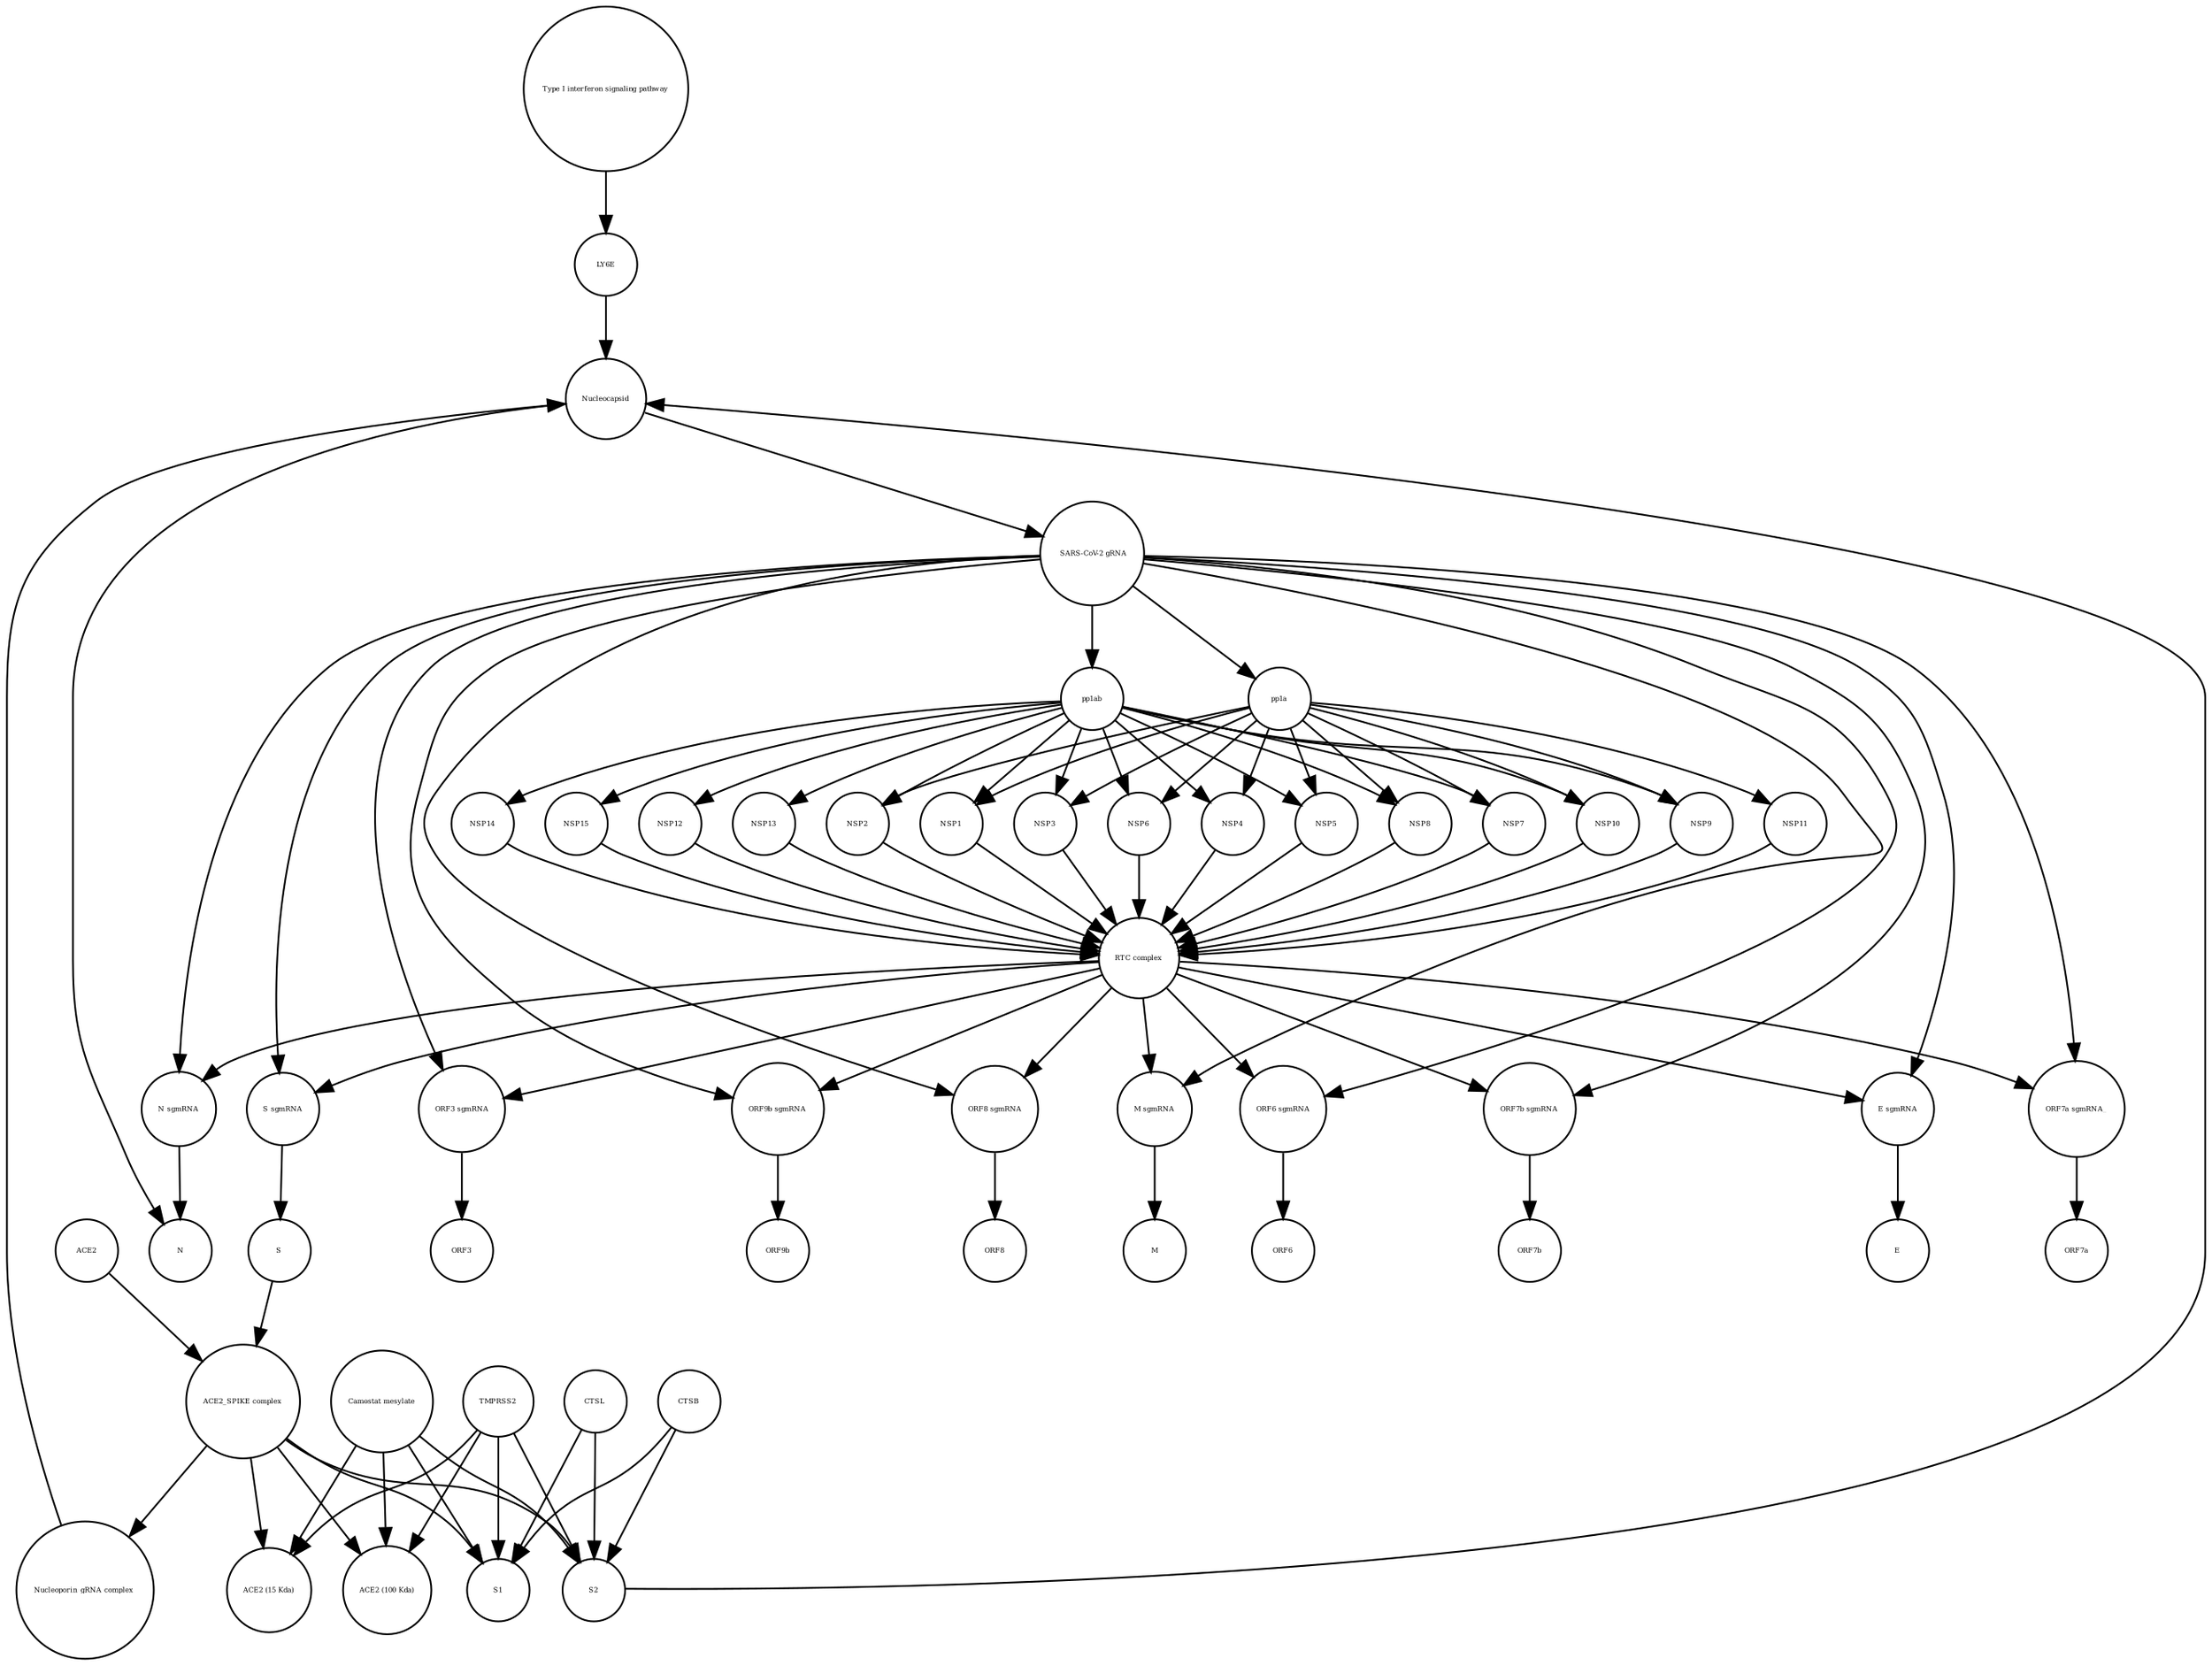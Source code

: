strict digraph  {
"Type I interferon signaling pathway" [annotation="", bipartite=0, cls=phenotype, fontsize=4, label="Type I interferon signaling pathway", shape=circle];
LY6E [annotation="", bipartite=0, cls=macromolecule, fontsize=4, label=LY6E, shape=circle];
"N sgmRNA" [annotation="", bipartite=0, cls="nucleic acid feature", fontsize=4, label="N sgmRNA", shape=circle];
NSP14 [annotation="", bipartite=0, cls=macromolecule, fontsize=4, label=NSP14, shape=circle];
ORF9b [annotation="", bipartite=0, cls=macromolecule, fontsize=4, label=ORF9b, shape=circle];
" SARS-CoV-2 gRNA" [annotation="", bipartite=0, cls="nucleic acid feature", fontsize=4, label=" SARS-CoV-2 gRNA", shape=circle];
"ORF3 sgmRNA" [annotation="", bipartite=0, cls="nucleic acid feature", fontsize=4, label="ORF3 sgmRNA", shape=circle];
NSP4 [annotation="", bipartite=0, cls=macromolecule, fontsize=4, label=NSP4, shape=circle];
"ORF9b sgmRNA" [annotation="", bipartite=0, cls="nucleic acid feature", fontsize=4, label="ORF9b sgmRNA", shape=circle];
"Nucleoporin_gRNA complex " [annotation="", bipartite=0, cls=complex, fontsize=4, label="Nucleoporin_gRNA complex ", shape=circle];
S1 [annotation="", bipartite=0, cls=macromolecule, fontsize=4, label=S1, shape=circle];
TMPRSS2 [annotation="", bipartite=0, cls=macromolecule, fontsize=4, label=TMPRSS2, shape=circle];
E [annotation="", bipartite=0, cls=macromolecule, fontsize=4, label=E, shape=circle];
pp1a [annotation="", bipartite=0, cls=macromolecule, fontsize=4, label=pp1a, shape=circle];
"Camostat mesylate" [annotation="urn_miriam_pubchem.compound_2536", bipartite=0, cls="simple chemical", fontsize=4, label="Camostat mesylate", shape=circle];
N [annotation="", bipartite=0, cls=macromolecule, fontsize=4, label=N, shape=circle];
"RTC complex" [annotation="", bipartite=0, cls=complex, fontsize=4, label="RTC complex", shape=circle];
pp1ab [annotation="", bipartite=0, cls=macromolecule, fontsize=4, label=pp1ab, shape=circle];
"S sgmRNA" [annotation="", bipartite=0, cls="nucleic acid feature", fontsize=4, label="S sgmRNA", shape=circle];
M [annotation="", bipartite=0, cls=macromolecule, fontsize=4, label=M, shape=circle];
NSP11 [annotation="", bipartite=0, cls=macromolecule, fontsize=4, label=NSP11, shape=circle];
"ORF8 sgmRNA" [annotation="", bipartite=0, cls="nucleic acid feature", fontsize=4, label="ORF8 sgmRNA", shape=circle];
ACE2 [annotation="", bipartite=0, cls=macromolecule, fontsize=4, label=ACE2, shape=circle];
NSP5 [annotation="", bipartite=0, cls=macromolecule, fontsize=4, label=NSP5, shape=circle];
"M sgmRNA" [annotation="", bipartite=0, cls="nucleic acid feature", fontsize=4, label="M sgmRNA", shape=circle];
"ACE2 (100 Kda)" [annotation="", bipartite=0, cls=macromolecule, fontsize=4, label="ACE2 (100 Kda)", shape=circle];
NSP8 [annotation="", bipartite=0, cls=macromolecule, fontsize=4, label=NSP8, shape=circle];
"ACE2 (15 Kda)" [annotation="", bipartite=0, cls=macromolecule, fontsize=4, label="ACE2 (15 Kda)", shape=circle];
NSP7 [annotation="", bipartite=0, cls=macromolecule, fontsize=4, label=NSP7, shape=circle];
ORF3 [annotation="", bipartite=0, cls=macromolecule, fontsize=4, label=ORF3, shape=circle];
NSP15 [annotation="", bipartite=0, cls=macromolecule, fontsize=4, label=NSP15, shape=circle];
S [annotation="", bipartite=0, cls=macromolecule, fontsize=4, label=S, shape=circle];
S2 [annotation="", bipartite=0, cls=macromolecule, fontsize=4, label=S2, shape=circle];
NSP10 [annotation="", bipartite=0, cls=macromolecule, fontsize=4, label=NSP10, shape=circle];
NSP9 [annotation="", bipartite=0, cls=macromolecule, fontsize=4, label=NSP9, shape=circle];
"ORF6 sgmRNA" [annotation="", bipartite=0, cls="nucleic acid feature", fontsize=4, label="ORF6 sgmRNA", shape=circle];
ORF7a [annotation="", bipartite=0, cls=macromolecule, fontsize=4, label=ORF7a, shape=circle];
"ACE2_SPIKE complex" [annotation="", bipartite=0, cls=complex, fontsize=4, label="ACE2_SPIKE complex", shape=circle];
CTSB [annotation="", bipartite=0, cls=macromolecule, fontsize=4, label=CTSB, shape=circle];
"ORF7b sgmRNA" [annotation="", bipartite=0, cls="nucleic acid feature", fontsize=4, label="ORF7b sgmRNA", shape=circle];
NSP12 [annotation="", bipartite=0, cls=macromolecule, fontsize=4, label=NSP12, shape=circle];
"E sgmRNA" [annotation="", bipartite=0, cls="nucleic acid feature", fontsize=4, label="E sgmRNA", shape=circle];
"ORF7a sgmRNA_" [annotation="", bipartite=0, cls="nucleic acid feature", fontsize=4, label="ORF7a sgmRNA_", shape=circle];
CTSL [annotation="", bipartite=0, cls=macromolecule, fontsize=4, label=CTSL, shape=circle];
ORF8 [annotation="", bipartite=0, cls=macromolecule, fontsize=4, label=ORF8, shape=circle];
NSP13 [annotation="", bipartite=0, cls=macromolecule, fontsize=4, label=NSP13, shape=circle];
NSP2 [annotation="", bipartite=0, cls=macromolecule, fontsize=4, label=NSP2, shape=circle];
Nucleocapsid [annotation="", bipartite=0, cls=complex, fontsize=4, label=Nucleocapsid, shape=circle];
ORF7b [annotation="", bipartite=0, cls=macromolecule, fontsize=4, label=ORF7b, shape=circle];
NSP1 [annotation="", bipartite=0, cls=macromolecule, fontsize=4, label=NSP1, shape=circle];
ORF6 [annotation="", bipartite=0, cls=macromolecule, fontsize=4, label=ORF6, shape=circle];
NSP3 [annotation="", bipartite=0, cls=macromolecule, fontsize=4, label=NSP3, shape=circle];
NSP6 [annotation="", bipartite=0, cls=macromolecule, fontsize=4, label=NSP6, shape=circle];
"Type I interferon signaling pathway" -> LY6E  [annotation="", interaction_type=stimulation];
LY6E -> Nucleocapsid  [annotation="urn_miriam_doi_10.1101%2F2020.03.05.979260|urn_miriam_doi_10.1101%2F2020.04.02.021469", interaction_type=inhibition];
"N sgmRNA" -> N  [annotation="", interaction_type=production];
NSP14 -> "RTC complex"  [annotation="", interaction_type=production];
" SARS-CoV-2 gRNA" -> "N sgmRNA"  [annotation="", interaction_type=production];
" SARS-CoV-2 gRNA" -> "E sgmRNA"  [annotation="", interaction_type=production];
" SARS-CoV-2 gRNA" -> "ORF7a sgmRNA_"  [annotation="", interaction_type=production];
" SARS-CoV-2 gRNA" -> "ORF3 sgmRNA"  [annotation="", interaction_type=production];
" SARS-CoV-2 gRNA" -> "ORF8 sgmRNA"  [annotation="", interaction_type=production];
" SARS-CoV-2 gRNA" -> "ORF6 sgmRNA"  [annotation="", interaction_type=production];
" SARS-CoV-2 gRNA" -> "ORF9b sgmRNA"  [annotation="", interaction_type=production];
" SARS-CoV-2 gRNA" -> "M sgmRNA"  [annotation="", interaction_type=production];
" SARS-CoV-2 gRNA" -> "ORF7b sgmRNA"  [annotation="", interaction_type=production];
" SARS-CoV-2 gRNA" -> "S sgmRNA"  [annotation="", interaction_type=production];
" SARS-CoV-2 gRNA" -> pp1a  [annotation="", interaction_type=production];
" SARS-CoV-2 gRNA" -> pp1ab  [annotation="", interaction_type=production];
"ORF3 sgmRNA" -> ORF3  [annotation="", interaction_type=production];
NSP4 -> "RTC complex"  [annotation="", interaction_type=production];
"ORF9b sgmRNA" -> ORF9b  [annotation="", interaction_type=production];
"Nucleoporin_gRNA complex " -> Nucleocapsid  [annotation="", interaction_type=production];
TMPRSS2 -> S2  [annotation="urn_miriam_pubmed_32142651|urn_miriam_pubmed_32094589|urn_miriam_pubmed_24227843", interaction_type=catalysis];
TMPRSS2 -> S1  [annotation="urn_miriam_pubmed_32142651|urn_miriam_pubmed_32094589|urn_miriam_pubmed_24227843", interaction_type=catalysis];
TMPRSS2 -> "ACE2 (15 Kda)"  [annotation="urn_miriam_pubmed_32142651|urn_miriam_pubmed_32094589|urn_miriam_pubmed_24227843", interaction_type=catalysis];
TMPRSS2 -> "ACE2 (100 Kda)"  [annotation="urn_miriam_pubmed_32142651|urn_miriam_pubmed_32094589|urn_miriam_pubmed_24227843", interaction_type=catalysis];
pp1a -> NSP8  [annotation=urn_miriam_pubmed_31226023, interaction_type=catalysis];
pp1a -> NSP9  [annotation=urn_miriam_pubmed_31226023, interaction_type=catalysis];
pp1a -> NSP11  [annotation=urn_miriam_pubmed_31226023, interaction_type=catalysis];
pp1a -> NSP5  [annotation=urn_miriam_pubmed_31226023, interaction_type=catalysis];
pp1a -> NSP4  [annotation=urn_miriam_pubmed_31226023, interaction_type=catalysis];
pp1a -> NSP2  [annotation=urn_miriam_pubmed_31226023, interaction_type=catalysis];
pp1a -> NSP1  [annotation=urn_miriam_pubmed_31226023, interaction_type=catalysis];
pp1a -> NSP3  [annotation=urn_miriam_pubmed_31226023, interaction_type=catalysis];
pp1a -> NSP6  [annotation=urn_miriam_pubmed_31226023, interaction_type=catalysis];
pp1a -> NSP7  [annotation=urn_miriam_pubmed_31226023, interaction_type=catalysis];
pp1a -> NSP10  [annotation=urn_miriam_pubmed_31226023, interaction_type=catalysis];
"Camostat mesylate" -> S2  [annotation="urn_miriam_pubmed_32142651|urn_miriam_pubmed_32094589|urn_miriam_pubmed_24227843", interaction_type=inhibition];
"Camostat mesylate" -> S1  [annotation="urn_miriam_pubmed_32142651|urn_miriam_pubmed_32094589|urn_miriam_pubmed_24227843", interaction_type=inhibition];
"Camostat mesylate" -> "ACE2 (15 Kda)"  [annotation="urn_miriam_pubmed_32142651|urn_miriam_pubmed_32094589|urn_miriam_pubmed_24227843", interaction_type=inhibition];
"Camostat mesylate" -> "ACE2 (100 Kda)"  [annotation="urn_miriam_pubmed_32142651|urn_miriam_pubmed_32094589|urn_miriam_pubmed_24227843", interaction_type=inhibition];
"RTC complex" -> "N sgmRNA"  [annotation=urn_miriam_pubmed_31226023, interaction_type="necessary stimulation"];
"RTC complex" -> "E sgmRNA"  [annotation=urn_miriam_pubmed_31226023, interaction_type="necessary stimulation"];
"RTC complex" -> "ORF7a sgmRNA_"  [annotation=urn_miriam_pubmed_31226023, interaction_type="necessary stimulation"];
"RTC complex" -> "ORF3 sgmRNA"  [annotation=urn_miriam_pubmed_31226023, interaction_type="necessary stimulation"];
"RTC complex" -> "ORF8 sgmRNA"  [annotation=urn_miriam_pubmed_31226023, interaction_type="necessary stimulation"];
"RTC complex" -> "ORF6 sgmRNA"  [annotation=urn_miriam_pubmed_31226023, interaction_type="necessary stimulation"];
"RTC complex" -> "ORF9b sgmRNA"  [annotation=urn_miriam_pubmed_31226023, interaction_type="necessary stimulation"];
"RTC complex" -> "M sgmRNA"  [annotation=urn_miriam_pubmed_31226023, interaction_type="necessary stimulation"];
"RTC complex" -> "ORF7b sgmRNA"  [annotation=urn_miriam_pubmed_31226023, interaction_type="necessary stimulation"];
"RTC complex" -> "S sgmRNA"  [annotation=urn_miriam_pubmed_31226023, interaction_type="necessary stimulation"];
pp1ab -> NSP14  [annotation=urn_miriam_pubmed_31226023, interaction_type=catalysis];
pp1ab -> NSP8  [annotation=urn_miriam_pubmed_31226023, interaction_type=catalysis];
pp1ab -> NSP9  [annotation=urn_miriam_pubmed_31226023, interaction_type=catalysis];
pp1ab -> NSP3  [annotation=urn_miriam_pubmed_31226023, interaction_type=catalysis];
pp1ab -> NSP5  [annotation=urn_miriam_pubmed_31226023, interaction_type=catalysis];
pp1ab -> NSP4  [annotation=urn_miriam_pubmed_31226023, interaction_type=catalysis];
pp1ab -> NSP13  [annotation=urn_miriam_pubmed_31226023, interaction_type=catalysis];
pp1ab -> NSP2  [annotation=urn_miriam_pubmed_31226023, interaction_type=catalysis];
pp1ab -> NSP1  [annotation=urn_miriam_pubmed_31226023, interaction_type=catalysis];
pp1ab -> NSP12  [annotation=urn_miriam_pubmed_31226023, interaction_type=catalysis];
pp1ab -> NSP6  [annotation=urn_miriam_pubmed_31226023, interaction_type=catalysis];
pp1ab -> NSP7  [annotation=urn_miriam_pubmed_31226023, interaction_type=catalysis];
pp1ab -> NSP15  [annotation=urn_miriam_pubmed_31226023, interaction_type=catalysis];
pp1ab -> NSP10  [annotation=urn_miriam_pubmed_31226023, interaction_type=catalysis];
"S sgmRNA" -> S  [annotation="", interaction_type=production];
NSP11 -> "RTC complex"  [annotation="", interaction_type=production];
"ORF8 sgmRNA" -> ORF8  [annotation="", interaction_type=production];
ACE2 -> "ACE2_SPIKE complex"  [annotation="", interaction_type=production];
NSP5 -> "RTC complex"  [annotation="", interaction_type=production];
"M sgmRNA" -> M  [annotation="", interaction_type=production];
NSP8 -> "RTC complex"  [annotation="", interaction_type=production];
NSP7 -> "RTC complex"  [annotation="", interaction_type=production];
NSP15 -> "RTC complex"  [annotation="", interaction_type=production];
S -> "ACE2_SPIKE complex"  [annotation="", interaction_type=production];
S2 -> Nucleocapsid  [annotation="", interaction_type=stimulation];
NSP10 -> "RTC complex"  [annotation="", interaction_type=production];
NSP9 -> "RTC complex"  [annotation="", interaction_type=production];
"ORF6 sgmRNA" -> ORF6  [annotation="", interaction_type=production];
"ACE2_SPIKE complex" -> "Nucleoporin_gRNA complex "  [annotation="urn_miriam_pubmed_32142651|urn_miriam_pubmed_32094589", interaction_type=stimulation];
"ACE2_SPIKE complex" -> S2  [annotation="", interaction_type=production];
"ACE2_SPIKE complex" -> S1  [annotation="", interaction_type=production];
"ACE2_SPIKE complex" -> "ACE2 (100 Kda)"  [annotation="", interaction_type=production];
"ACE2_SPIKE complex" -> "ACE2 (15 Kda)"  [annotation="", interaction_type=production];
CTSB -> S2  [annotation=urn_miriam_pubmed_32142651, interaction_type=catalysis];
CTSB -> S1  [annotation=urn_miriam_pubmed_32142651, interaction_type=catalysis];
"ORF7b sgmRNA" -> ORF7b  [annotation="", interaction_type=production];
NSP12 -> "RTC complex"  [annotation="", interaction_type=production];
"E sgmRNA" -> E  [annotation="", interaction_type=production];
"ORF7a sgmRNA_" -> ORF7a  [annotation="", interaction_type=production];
CTSL -> S2  [annotation=urn_miriam_pubmed_32142651, interaction_type=catalysis];
CTSL -> S1  [annotation=urn_miriam_pubmed_32142651, interaction_type=catalysis];
NSP13 -> "RTC complex"  [annotation="", interaction_type=production];
NSP2 -> "RTC complex"  [annotation="", interaction_type=production];
Nucleocapsid -> N  [annotation="", interaction_type=production];
Nucleocapsid -> " SARS-CoV-2 gRNA"  [annotation="", interaction_type=production];
NSP1 -> "RTC complex"  [annotation="", interaction_type=production];
NSP3 -> "RTC complex"  [annotation="", interaction_type=production];
NSP6 -> "RTC complex"  [annotation="", interaction_type=production];
}
